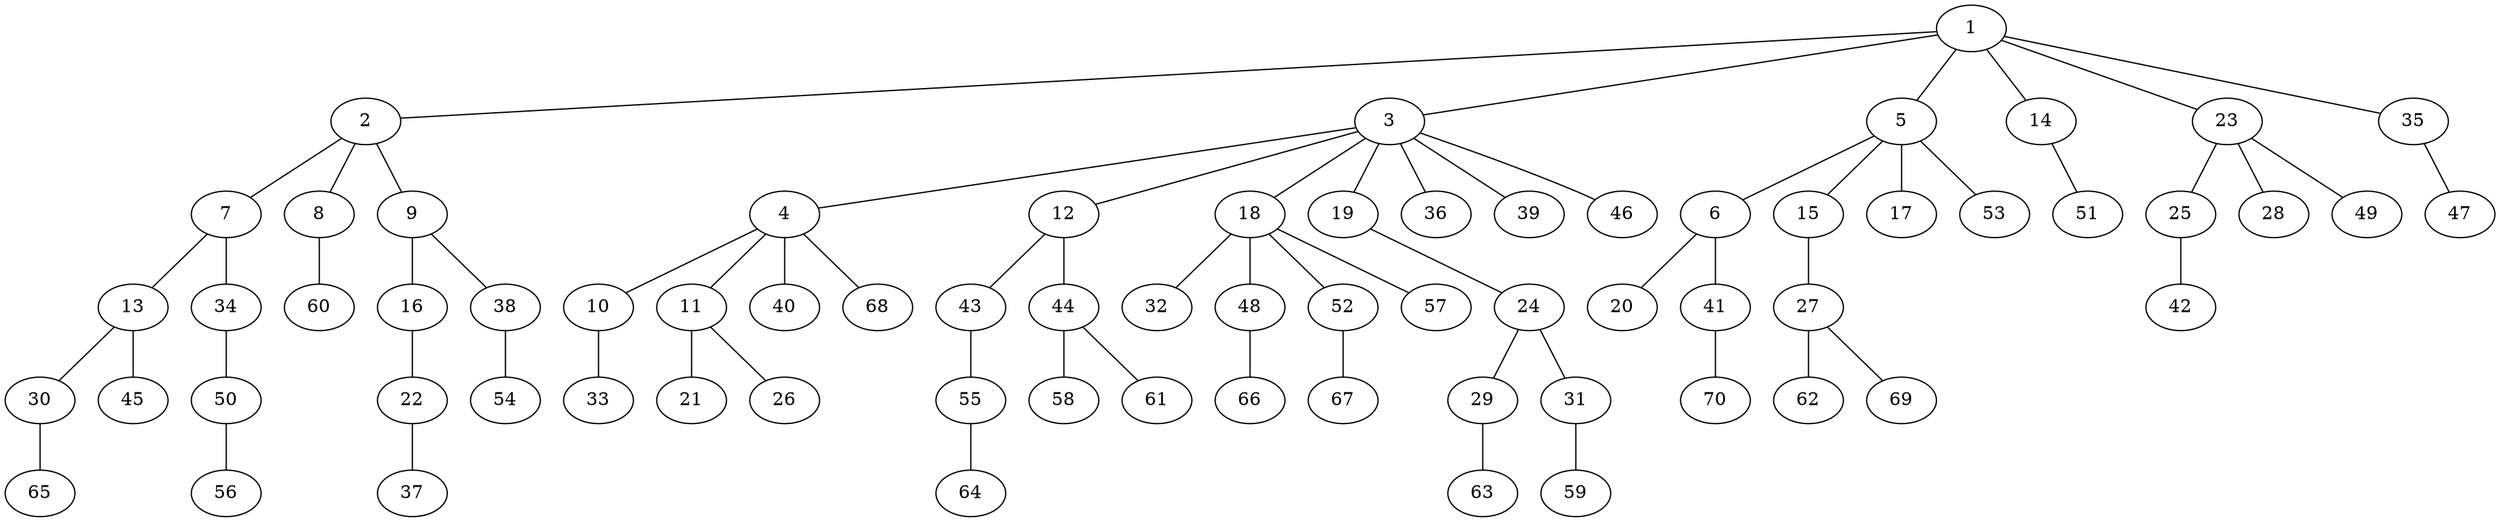 graph graphname {1--2
1--3
1--5
1--14
1--23
1--35
2--7
2--8
2--9
3--4
3--12
3--18
3--19
3--36
3--39
3--46
4--10
4--11
4--40
4--68
5--6
5--15
5--17
5--53
6--20
6--41
7--13
7--34
8--60
9--16
9--38
10--33
11--21
11--26
12--43
12--44
13--30
13--45
14--51
15--27
16--22
18--32
18--48
18--52
18--57
19--24
22--37
23--25
23--28
23--49
24--29
24--31
25--42
27--62
27--69
29--63
30--65
31--59
34--50
35--47
38--54
41--70
43--55
44--58
44--61
48--66
50--56
52--67
55--64
}